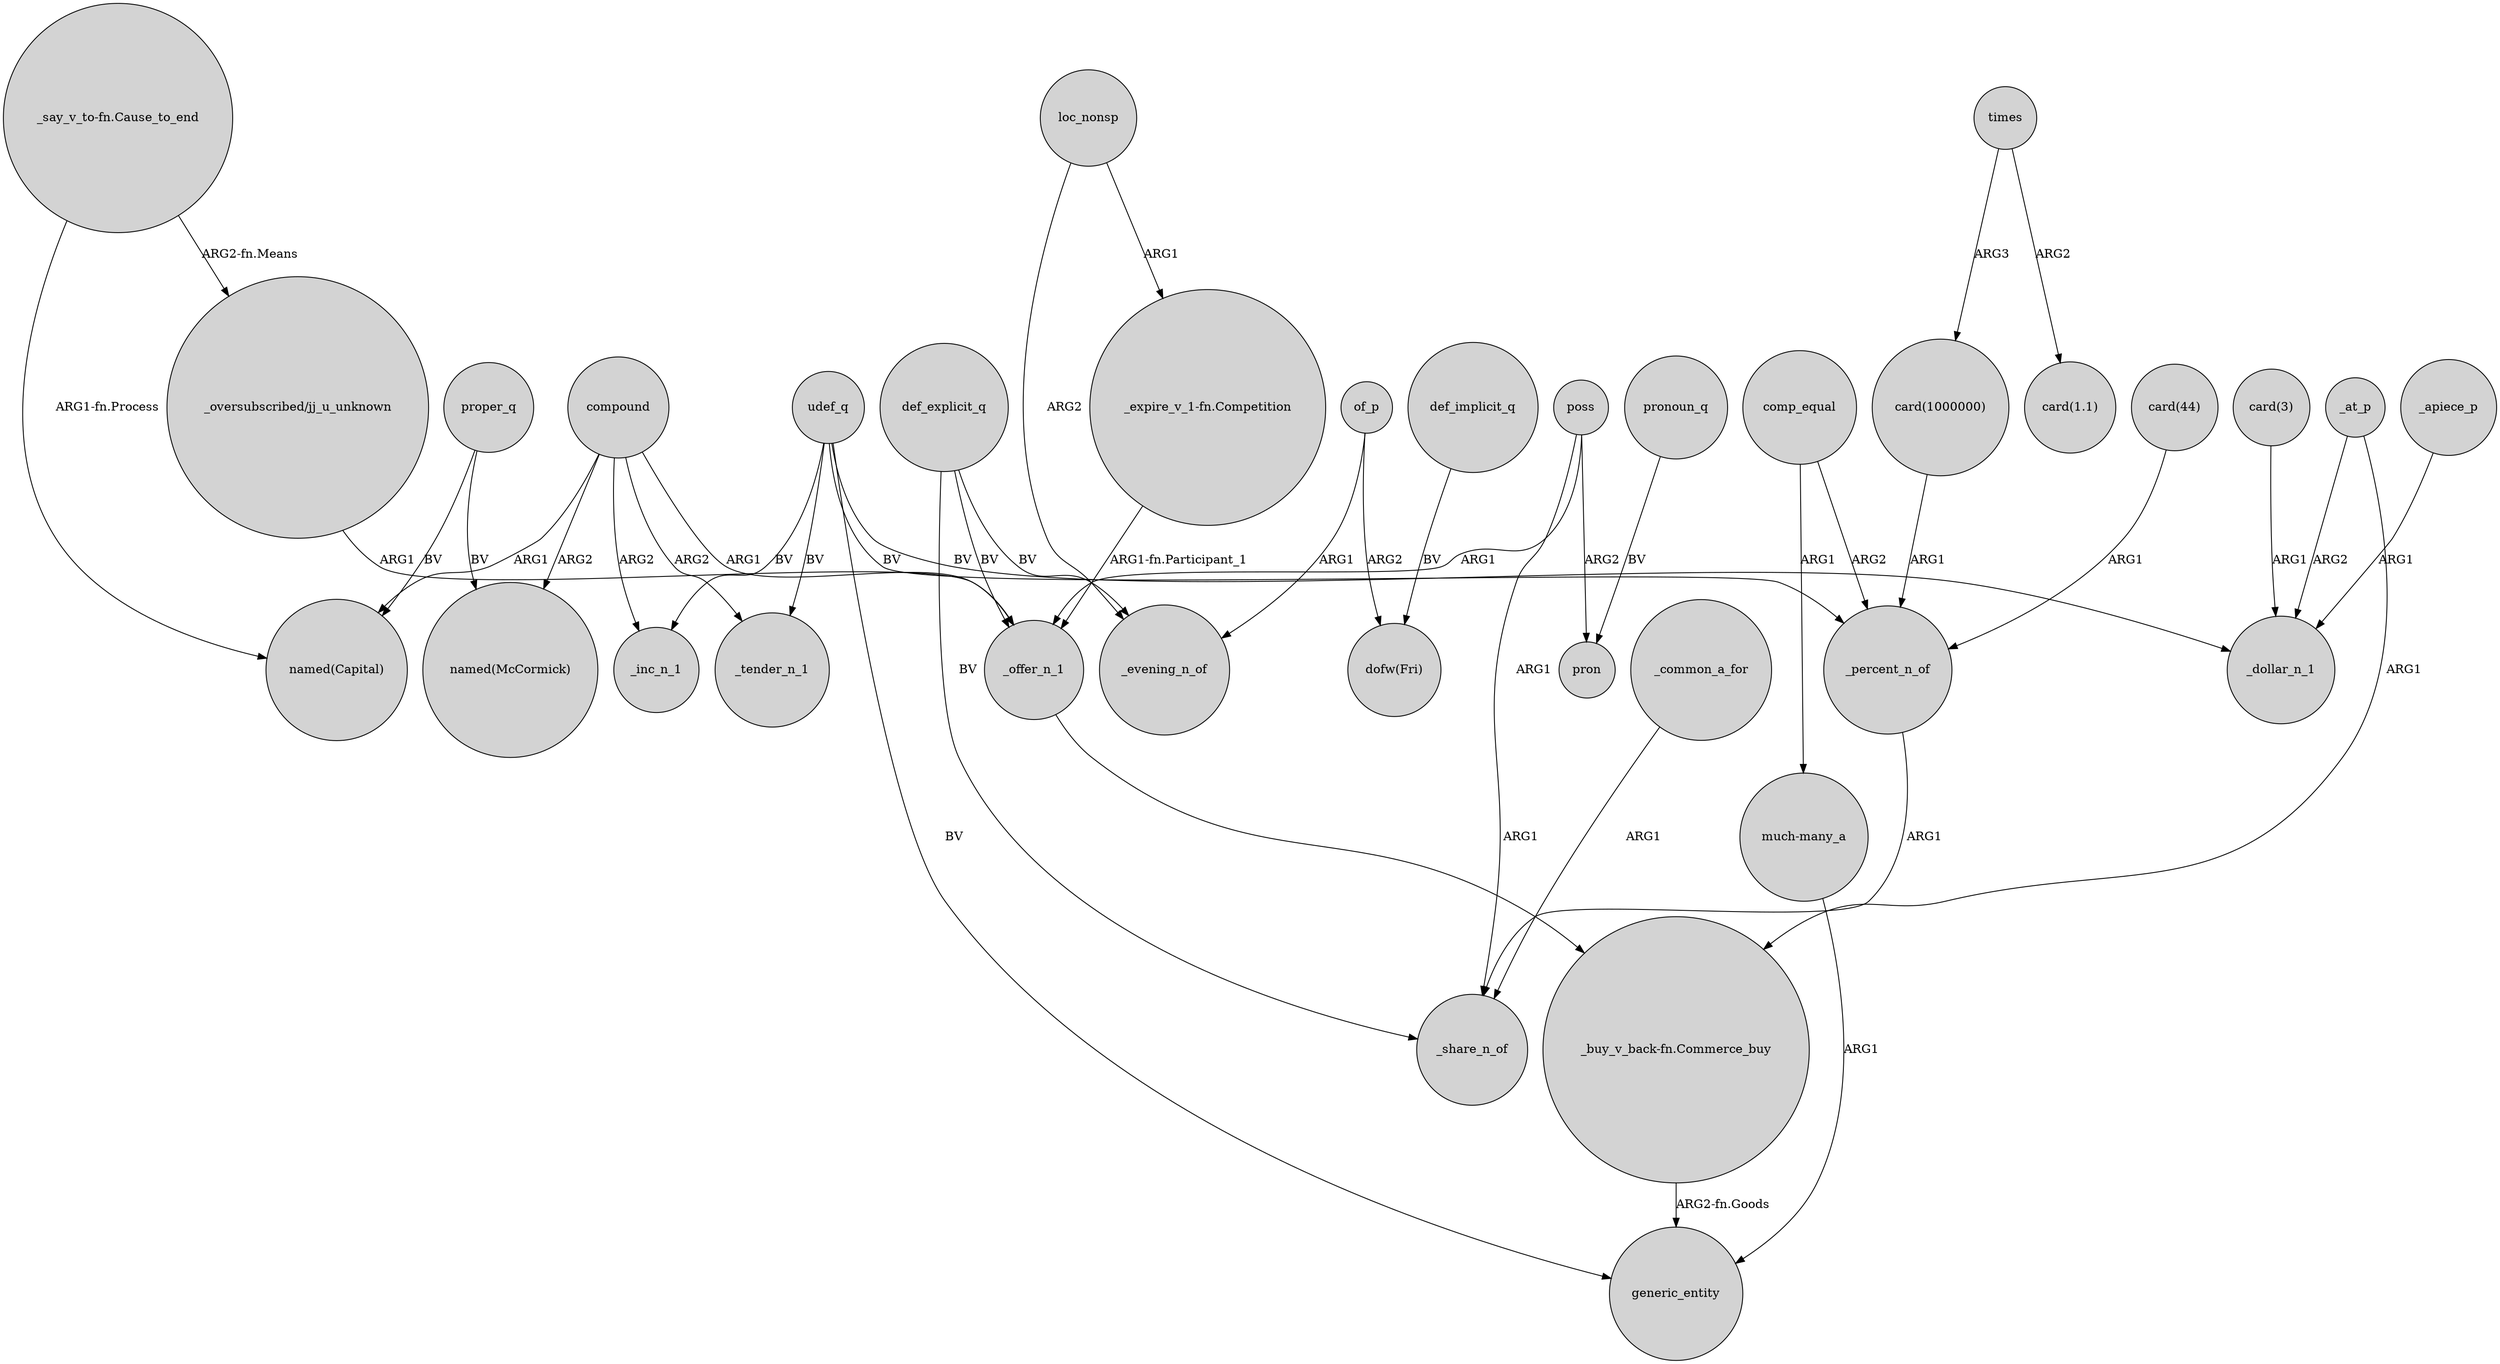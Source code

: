 digraph {
	node [shape=circle style=filled]
	"_say_v_to-fn.Cause_to_end" -> "named(Capital)" [label="ARG1-fn.Process"]
	def_explicit_q -> _evening_n_of [label=BV]
	comp_equal -> _percent_n_of [label=ARG2]
	"card(1000000)" -> _percent_n_of [label=ARG1]
	proper_q -> "named(Capital)" [label=BV]
	"card(3)" -> _dollar_n_1 [label=ARG1]
	compound -> "named(McCormick)" [label=ARG2]
	def_explicit_q -> _share_n_of [label=BV]
	times -> "card(1000000)" [label=ARG3]
	_common_a_for -> _share_n_of [label=ARG1]
	"_oversubscribed/jj_u_unknown" -> _offer_n_1 [label=ARG1]
	proper_q -> "named(McCormick)" [label=BV]
	udef_q -> generic_entity [label=BV]
	_percent_n_of -> _share_n_of [label=ARG1]
	compound -> _offer_n_1 [label=ARG1]
	comp_equal -> "much-many_a" [label=ARG1]
	poss -> _offer_n_1 [label=ARG1]
	udef_q -> _inc_n_1 [label=BV]
	pronoun_q -> pron [label=BV]
	poss -> pron [label=ARG2]
	_at_p -> _dollar_n_1 [label=ARG2]
	compound -> _inc_n_1 [label=ARG2]
	udef_q -> _tender_n_1 [label=BV]
	_apiece_p -> _dollar_n_1 [label=ARG1]
	"_say_v_to-fn.Cause_to_end" -> "_oversubscribed/jj_u_unknown" [label="ARG2-fn.Means"]
	udef_q -> _percent_n_of [label=BV]
	"much-many_a" -> generic_entity [label=ARG1]
	compound -> _tender_n_1 [label=ARG2]
	times -> "card(1.1)" [label=ARG2]
	def_implicit_q -> "dofw(Fri)" [label=BV]
	poss -> _share_n_of [label=ARG1]
	"card(44)" -> _percent_n_of [label=ARG1]
	"_expire_v_1-fn.Competition" -> _offer_n_1 [label="ARG1-fn.Participant_1"]
	udef_q -> _dollar_n_1 [label=BV]
	def_explicit_q -> _offer_n_1 [label=BV]
	loc_nonsp -> "_expire_v_1-fn.Competition" [label=ARG1]
	loc_nonsp -> _evening_n_of [label=ARG2]
	"_buy_v_back-fn.Commerce_buy" -> generic_entity [label="ARG2-fn.Goods"]
	of_p -> _evening_n_of [label=ARG1]
	_offer_n_1 -> "_buy_v_back-fn.Commerce_buy" [label=ARG1]
	compound -> "named(Capital)" [label=ARG1]
	of_p -> "dofw(Fri)" [label=ARG2]
	_at_p -> "_buy_v_back-fn.Commerce_buy" [label=ARG1]
}
